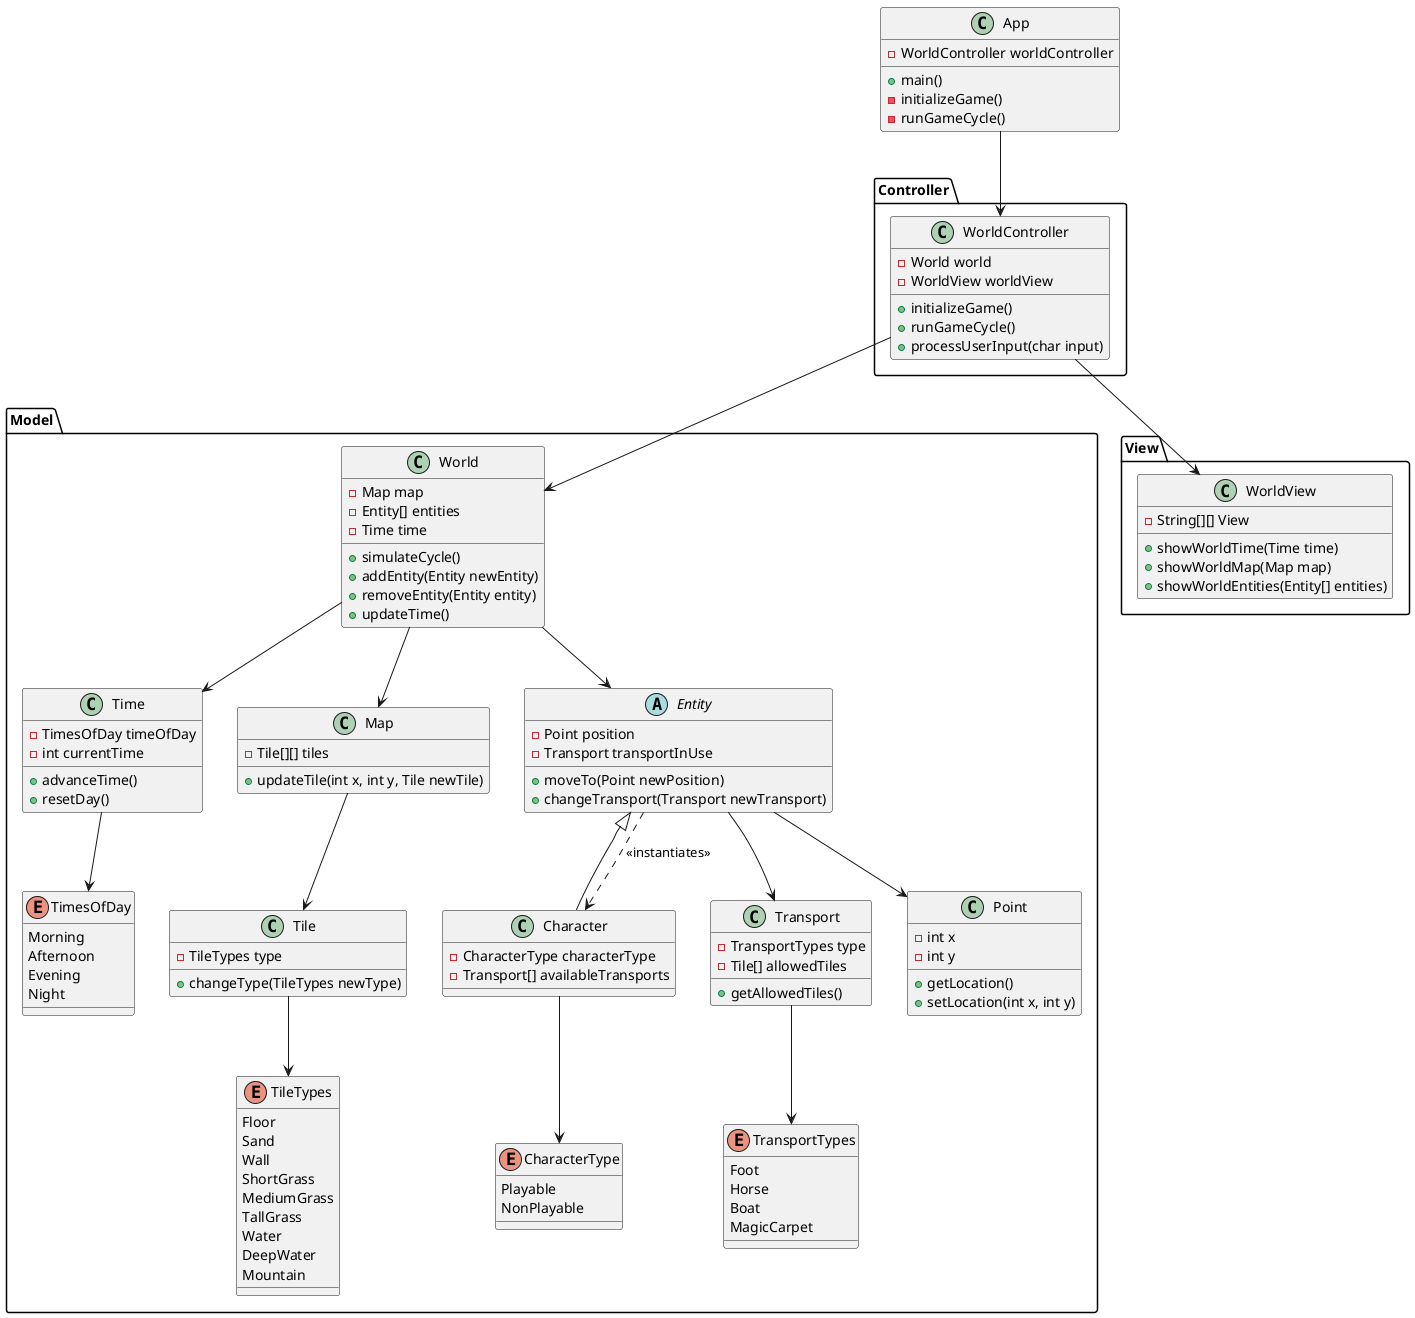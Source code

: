 @startuml DiagramaDeAplicacion

class App {
    - WorldController worldController

    + main()
    - initializeGame()
    - runGameCycle()
}

package "Model" {
    class World {
        - Map map
        - Entity[] entities
        - Time time

        + simulateCycle()
        + addEntity(Entity newEntity)
        + removeEntity(Entity entity)
        + updateTime()
    }

    class Time {
        - TimesOfDay timeOfDay
        - int currentTime

        + advanceTime()
        + resetDay()
    }

    class Map {
        - Tile[][] tiles

        + updateTile(int x, int y, Tile newTile)
    }

    class Tile {
        - TileTypes type

        + changeType(TileTypes newType)
    }

    abstract class Entity {
        - Point position
        - Transport transportInUse

        + moveTo(Point newPosition)
        + changeTransport(Transport newTransport)
    }

    class Character extends Entity {
        - CharacterType characterType
        - Transport[] availableTransports

    }

    class Transport {
        - TransportTypes type
        - Tile[] allowedTiles

        + getAllowedTiles()
    }

    class Point {
        - int x
        - int y

        + getLocation()
        + setLocation(int x, int y)
    }

    enum TileTypes {
        Floor
        Sand
        Wall
        ShortGrass
        MediumGrass
        TallGrass
        Water
        DeepWater
        Mountain
    }

    enum TimesOfDay {
        Morning
        Afternoon
        Evening
        Night
    }

    enum TransportTypes {
        Foot
        Horse
        Boat
        MagicCarpet
    }

    enum CharacterType {
        Playable
        NonPlayable
    }
}

package "View" {
    class WorldView {
        - String[][] View
        + showWorldTime(Time time)
        + showWorldMap(Map map)
        + showWorldEntities(Entity[] entities)
    }
}

package "Controller" {
    class WorldController {
        - World world
        - WorldView worldView

        + initializeGame()
        + runGameCycle()
        + processUserInput(char input)
    }
}

World --> Map
World --> Entity
World --> Time
Map --> Tile
Tile --> TileTypes
Entity --> Point
Entity --> Transport
Transport --> TransportTypes
Time --> TimesOfDay
Entity ..> Character : <<instantiates>>
Character --> CharacterType
WorldController --> World
WorldController --> WorldView
App --> WorldController
@enduml